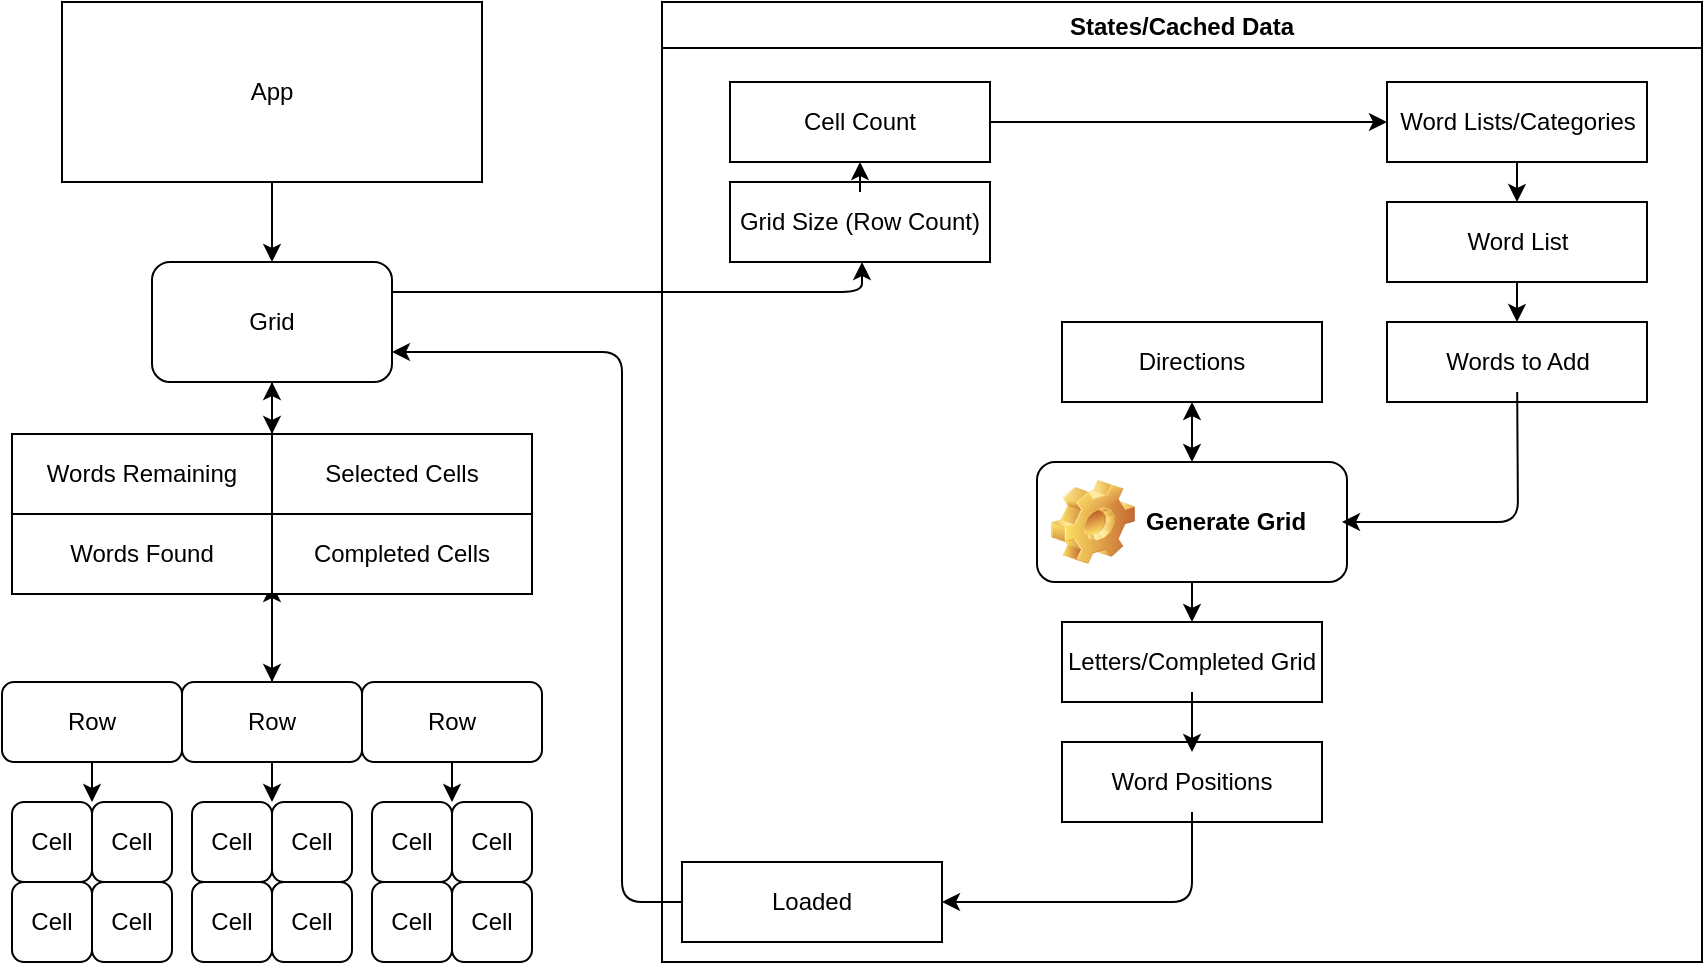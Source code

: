 <mxfile>
    <diagram id="eW81DRvd5MrSKYP45i16" name="Page-1">
        <mxGraphModel dx="1237" dy="677" grid="1" gridSize="10" guides="1" tooltips="1" connect="1" arrows="1" fold="1" page="1" pageScale="1" pageWidth="827" pageHeight="1169" math="0" shadow="0">
            <root>
                <mxCell id="0"/>
                <mxCell id="1" parent="0"/>
                <mxCell id="11" style="edgeStyle=none;html=1;exitX=0.5;exitY=1;exitDx=0;exitDy=0;entryX=0.5;entryY=0;entryDx=0;entryDy=0;" edge="1" parent="1" source="7" target="8">
                    <mxGeometry relative="1" as="geometry"/>
                </mxCell>
                <mxCell id="7" value="App" style="rounded=0;whiteSpace=wrap;html=1;" vertex="1" parent="1">
                    <mxGeometry x="80" y="30" width="210" height="90" as="geometry"/>
                </mxCell>
                <mxCell id="128" style="edgeStyle=none;html=1;exitX=1;exitY=0.25;exitDx=0;exitDy=0;" edge="1" parent="1" source="8">
                    <mxGeometry relative="1" as="geometry">
                        <mxPoint x="480" y="160" as="targetPoint"/>
                        <Array as="points">
                            <mxPoint x="480" y="175"/>
                        </Array>
                    </mxGeometry>
                </mxCell>
                <mxCell id="143" style="edgeStyle=none;html=1;exitX=0.5;exitY=1;exitDx=0;exitDy=0;entryX=1;entryY=0;entryDx=0;entryDy=0;" edge="1" parent="1" source="8" target="93">
                    <mxGeometry relative="1" as="geometry"/>
                </mxCell>
                <mxCell id="8" value="Grid" style="rounded=1;whiteSpace=wrap;html=1;" vertex="1" parent="1">
                    <mxGeometry x="125" y="160" width="120" height="60" as="geometry"/>
                </mxCell>
                <mxCell id="42" style="edgeStyle=none;html=1;exitX=0.5;exitY=1;exitDx=0;exitDy=0;entryX=0;entryY=0;entryDx=0;entryDy=0;" edge="1" parent="1" source="17" target="26">
                    <mxGeometry relative="1" as="geometry"/>
                </mxCell>
                <mxCell id="17" value="Row" style="rounded=1;whiteSpace=wrap;html=1;" vertex="1" parent="1">
                    <mxGeometry x="50" y="370" width="90" height="40" as="geometry"/>
                </mxCell>
                <mxCell id="43" style="edgeStyle=none;html=1;exitX=0.5;exitY=1;exitDx=0;exitDy=0;entryX=0;entryY=0;entryDx=0;entryDy=0;" edge="1" parent="1" source="18" target="30">
                    <mxGeometry relative="1" as="geometry"/>
                </mxCell>
                <mxCell id="145" style="edgeStyle=none;html=1;exitX=0.5;exitY=0;exitDx=0;exitDy=0;entryX=1;entryY=1;entryDx=0;entryDy=0;" edge="1" parent="1" source="18" target="91">
                    <mxGeometry relative="1" as="geometry"/>
                </mxCell>
                <mxCell id="18" value="Row" style="rounded=1;whiteSpace=wrap;html=1;" vertex="1" parent="1">
                    <mxGeometry x="140" y="370" width="90" height="40" as="geometry"/>
                </mxCell>
                <mxCell id="44" style="edgeStyle=none;html=1;exitX=0.5;exitY=1;exitDx=0;exitDy=0;entryX=0;entryY=0;entryDx=0;entryDy=0;" edge="1" parent="1" source="19" target="34">
                    <mxGeometry relative="1" as="geometry"/>
                </mxCell>
                <mxCell id="19" value="Row" style="rounded=1;whiteSpace=wrap;html=1;" vertex="1" parent="1">
                    <mxGeometry x="230" y="370" width="90" height="40" as="geometry"/>
                </mxCell>
                <mxCell id="25" value="Cell" style="rounded=1;whiteSpace=wrap;html=1;" vertex="1" parent="1">
                    <mxGeometry x="55" y="430" width="40" height="40" as="geometry"/>
                </mxCell>
                <mxCell id="26" value="Cell" style="rounded=1;whiteSpace=wrap;html=1;" vertex="1" parent="1">
                    <mxGeometry x="95" y="430" width="40" height="40" as="geometry"/>
                </mxCell>
                <mxCell id="27" value="Cell" style="rounded=1;whiteSpace=wrap;html=1;" vertex="1" parent="1">
                    <mxGeometry x="55" y="470" width="40" height="40" as="geometry"/>
                </mxCell>
                <mxCell id="28" value="Cell" style="rounded=1;whiteSpace=wrap;html=1;" vertex="1" parent="1">
                    <mxGeometry x="95" y="470" width="40" height="40" as="geometry"/>
                </mxCell>
                <mxCell id="29" value="Cell" style="rounded=1;whiteSpace=wrap;html=1;" vertex="1" parent="1">
                    <mxGeometry x="145" y="430" width="40" height="40" as="geometry"/>
                </mxCell>
                <mxCell id="30" value="Cell" style="rounded=1;whiteSpace=wrap;html=1;" vertex="1" parent="1">
                    <mxGeometry x="185" y="430" width="40" height="40" as="geometry"/>
                </mxCell>
                <mxCell id="31" value="Cell" style="rounded=1;whiteSpace=wrap;html=1;" vertex="1" parent="1">
                    <mxGeometry x="145" y="470" width="40" height="40" as="geometry"/>
                </mxCell>
                <mxCell id="32" value="Cell" style="rounded=1;whiteSpace=wrap;html=1;" vertex="1" parent="1">
                    <mxGeometry x="185" y="470" width="40" height="40" as="geometry"/>
                </mxCell>
                <mxCell id="33" value="Cell" style="rounded=1;whiteSpace=wrap;html=1;" vertex="1" parent="1">
                    <mxGeometry x="235" y="430" width="40" height="40" as="geometry"/>
                </mxCell>
                <mxCell id="34" value="Cell" style="rounded=1;whiteSpace=wrap;html=1;" vertex="1" parent="1">
                    <mxGeometry x="275" y="430" width="40" height="40" as="geometry"/>
                </mxCell>
                <mxCell id="35" value="Cell" style="rounded=1;whiteSpace=wrap;html=1;" vertex="1" parent="1">
                    <mxGeometry x="235" y="470" width="40" height="40" as="geometry"/>
                </mxCell>
                <mxCell id="36" value="Cell" style="rounded=1;whiteSpace=wrap;html=1;" vertex="1" parent="1">
                    <mxGeometry x="275" y="470" width="40" height="40" as="geometry"/>
                </mxCell>
                <mxCell id="118" value="States/Cached Data" style="swimlane;" vertex="1" parent="1">
                    <mxGeometry x="380" y="30" width="520" height="480" as="geometry"/>
                </mxCell>
                <mxCell id="86" value="" style="group" vertex="1" connectable="0" parent="118">
                    <mxGeometry x="200" y="310" width="130" height="40" as="geometry"/>
                </mxCell>
                <mxCell id="87" value="" style="rounded=0;whiteSpace=wrap;html=1;" vertex="1" parent="86">
                    <mxGeometry width="130" height="40" as="geometry"/>
                </mxCell>
                <mxCell id="88" value="Letters/Completed Grid" style="text;html=1;strokeColor=none;fillColor=none;align=center;verticalAlign=middle;whiteSpace=wrap;rounded=0;" vertex="1" parent="86">
                    <mxGeometry y="5" width="130" height="30" as="geometry"/>
                </mxCell>
                <mxCell id="115" value="" style="group" vertex="1" connectable="0" parent="118">
                    <mxGeometry x="200" y="370" width="130" height="40" as="geometry"/>
                </mxCell>
                <mxCell id="116" value="" style="rounded=0;whiteSpace=wrap;html=1;" vertex="1" parent="115">
                    <mxGeometry width="130" height="40" as="geometry"/>
                </mxCell>
                <mxCell id="117" value="Word Positions" style="text;html=1;strokeColor=none;fillColor=none;align=center;verticalAlign=middle;whiteSpace=wrap;rounded=0;" vertex="1" parent="115">
                    <mxGeometry y="5" width="130" height="30" as="geometry"/>
                </mxCell>
                <mxCell id="103" value="" style="group" vertex="1" connectable="0" parent="118">
                    <mxGeometry x="10" y="430" width="130" height="40" as="geometry"/>
                </mxCell>
                <mxCell id="104" value="" style="rounded=0;whiteSpace=wrap;html=1;" vertex="1" parent="103">
                    <mxGeometry width="130" height="40" as="geometry"/>
                </mxCell>
                <mxCell id="105" value="Loaded" style="text;html=1;strokeColor=none;fillColor=none;align=center;verticalAlign=middle;whiteSpace=wrap;rounded=0;" vertex="1" parent="103">
                    <mxGeometry y="5" width="130" height="30" as="geometry"/>
                </mxCell>
                <mxCell id="95" value="" style="group" vertex="1" connectable="0" parent="118">
                    <mxGeometry x="34" y="90" width="130" height="40" as="geometry"/>
                </mxCell>
                <mxCell id="96" value="" style="rounded=0;whiteSpace=wrap;html=1;" vertex="1" parent="95">
                    <mxGeometry width="130" height="40" as="geometry"/>
                </mxCell>
                <mxCell id="97" value="Grid Size (Row Count)" style="text;html=1;strokeColor=none;fillColor=none;align=center;verticalAlign=middle;whiteSpace=wrap;rounded=0;" vertex="1" parent="95">
                    <mxGeometry y="5" width="130" height="30" as="geometry"/>
                </mxCell>
                <mxCell id="98" value="" style="group" vertex="1" connectable="0" parent="118">
                    <mxGeometry x="34" y="40" width="130" height="40" as="geometry"/>
                </mxCell>
                <mxCell id="99" value="" style="rounded=0;whiteSpace=wrap;html=1;" vertex="1" parent="98">
                    <mxGeometry width="130" height="40" as="geometry"/>
                </mxCell>
                <mxCell id="100" value="Cell Count" style="text;html=1;strokeColor=none;fillColor=none;align=center;verticalAlign=middle;whiteSpace=wrap;rounded=0;" vertex="1" parent="98">
                    <mxGeometry y="5" width="130" height="30" as="geometry"/>
                </mxCell>
                <mxCell id="126" style="edgeStyle=none;html=1;exitX=0.5;exitY=1;exitDx=0;exitDy=0;entryX=1;entryY=0.5;entryDx=0;entryDy=0;" edge="1" parent="118" source="117" target="105">
                    <mxGeometry relative="1" as="geometry">
                        <Array as="points">
                            <mxPoint x="265" y="450"/>
                        </Array>
                    </mxGeometry>
                </mxCell>
                <mxCell id="71" value="" style="group" vertex="1" connectable="0" parent="118">
                    <mxGeometry x="362.5" y="40" width="130" height="40" as="geometry"/>
                </mxCell>
                <mxCell id="69" value="" style="rounded=0;whiteSpace=wrap;html=1;" vertex="1" parent="71">
                    <mxGeometry width="130" height="40" as="geometry"/>
                </mxCell>
                <mxCell id="70" value="Word Lists/Categories" style="text;html=1;strokeColor=none;fillColor=none;align=center;verticalAlign=middle;whiteSpace=wrap;rounded=0;" vertex="1" parent="71">
                    <mxGeometry y="5" width="130" height="30" as="geometry"/>
                </mxCell>
                <mxCell id="75" value="" style="group" vertex="1" connectable="0" parent="118">
                    <mxGeometry x="362.5" y="100" width="130" height="40" as="geometry"/>
                </mxCell>
                <mxCell id="76" value="" style="rounded=0;whiteSpace=wrap;html=1;" vertex="1" parent="75">
                    <mxGeometry width="130" height="40" as="geometry"/>
                </mxCell>
                <mxCell id="77" value="Word List" style="text;html=1;strokeColor=none;fillColor=none;align=center;verticalAlign=middle;whiteSpace=wrap;rounded=0;" vertex="1" parent="75">
                    <mxGeometry y="5" width="130" height="30" as="geometry"/>
                </mxCell>
                <mxCell id="78" value="" style="group" vertex="1" connectable="0" parent="118">
                    <mxGeometry x="362.5" y="160" width="130" height="40" as="geometry"/>
                </mxCell>
                <mxCell id="79" value="" style="rounded=0;whiteSpace=wrap;html=1;" vertex="1" parent="78">
                    <mxGeometry width="130" height="40" as="geometry"/>
                </mxCell>
                <mxCell id="80" value="Words to Add" style="text;html=1;strokeColor=none;fillColor=none;align=center;verticalAlign=middle;whiteSpace=wrap;rounded=0;" vertex="1" parent="78">
                    <mxGeometry y="5" width="130" height="30" as="geometry"/>
                </mxCell>
                <mxCell id="82" style="edgeStyle=none;html=1;exitX=0.5;exitY=1;exitDx=0;exitDy=0;entryX=0.5;entryY=0;entryDx=0;entryDy=0;" edge="1" parent="118" source="76" target="79">
                    <mxGeometry relative="1" as="geometry"/>
                </mxCell>
                <mxCell id="85" style="edgeStyle=none;html=1;exitX=0.5;exitY=1;exitDx=0;exitDy=0;" edge="1" parent="118" source="69">
                    <mxGeometry relative="1" as="geometry">
                        <mxPoint x="427.5" y="100" as="targetPoint"/>
                    </mxGeometry>
                </mxCell>
                <mxCell id="133" style="edgeStyle=none;html=1;exitX=0.5;exitY=1;exitDx=0;exitDy=0;entryX=0.5;entryY=0;entryDx=0;entryDy=0;" edge="1" parent="118" source="120" target="87">
                    <mxGeometry relative="1" as="geometry"/>
                </mxCell>
                <mxCell id="120" value="Generate Grid" style="label;whiteSpace=wrap;html=1;image=img/clipart/Gear_128x128.png" vertex="1" parent="118">
                    <mxGeometry x="187.5" y="230" width="155" height="60" as="geometry"/>
                </mxCell>
                <mxCell id="121" style="edgeStyle=none;html=1;" edge="1" parent="118" source="80">
                    <mxGeometry relative="1" as="geometry">
                        <mxPoint x="340" y="260" as="targetPoint"/>
                        <Array as="points">
                            <mxPoint x="428" y="260"/>
                        </Array>
                    </mxGeometry>
                </mxCell>
                <mxCell id="130" value="" style="edgeStyle=none;html=1;" edge="1" parent="118" source="88" target="117">
                    <mxGeometry relative="1" as="geometry"/>
                </mxCell>
                <mxCell id="131" style="edgeStyle=none;html=1;exitX=0.5;exitY=0;exitDx=0;exitDy=0;entryX=0.5;entryY=1;entryDx=0;entryDy=0;" edge="1" parent="118" source="97" target="99">
                    <mxGeometry relative="1" as="geometry"/>
                </mxCell>
                <mxCell id="132" style="edgeStyle=none;html=1;exitX=1;exitY=0.5;exitDx=0;exitDy=0;entryX=0;entryY=0.5;entryDx=0;entryDy=0;" edge="1" parent="118" source="100" target="70">
                    <mxGeometry relative="1" as="geometry"/>
                </mxCell>
                <mxCell id="112" value="" style="group" vertex="1" connectable="0" parent="118">
                    <mxGeometry x="200" y="160" width="130" height="40" as="geometry"/>
                </mxCell>
                <mxCell id="113" value="" style="rounded=0;whiteSpace=wrap;html=1;" vertex="1" parent="112">
                    <mxGeometry width="130" height="40" as="geometry"/>
                </mxCell>
                <mxCell id="114" value="Directions" style="text;html=1;strokeColor=none;fillColor=none;align=center;verticalAlign=middle;whiteSpace=wrap;rounded=0;" vertex="1" parent="112">
                    <mxGeometry y="5" width="130" height="30" as="geometry"/>
                </mxCell>
                <mxCell id="134" value="" style="endArrow=classic;startArrow=classic;html=1;entryX=0.5;entryY=1;entryDx=0;entryDy=0;exitX=0.5;exitY=0;exitDx=0;exitDy=0;" edge="1" parent="118" source="120" target="113">
                    <mxGeometry width="50" height="50" relative="1" as="geometry">
                        <mxPoint x="210" y="320" as="sourcePoint"/>
                        <mxPoint x="260" y="270" as="targetPoint"/>
                    </mxGeometry>
                </mxCell>
                <mxCell id="106" value="" style="group" vertex="1" connectable="0" parent="1">
                    <mxGeometry x="185" y="246" width="130" height="40" as="geometry"/>
                </mxCell>
                <mxCell id="107" value="" style="rounded=0;whiteSpace=wrap;html=1;" vertex="1" parent="106">
                    <mxGeometry width="130" height="40" as="geometry"/>
                </mxCell>
                <mxCell id="108" value="Selected Cells" style="text;html=1;strokeColor=none;fillColor=none;align=center;verticalAlign=middle;whiteSpace=wrap;rounded=0;" vertex="1" parent="106">
                    <mxGeometry y="5" width="130" height="30" as="geometry"/>
                </mxCell>
                <mxCell id="109" value="" style="group" vertex="1" connectable="0" parent="1">
                    <mxGeometry x="185" y="286" width="130" height="40" as="geometry"/>
                </mxCell>
                <mxCell id="110" value="" style="rounded=0;whiteSpace=wrap;html=1;" vertex="1" parent="109">
                    <mxGeometry width="130" height="40" as="geometry"/>
                </mxCell>
                <mxCell id="111" value="Completed Cells" style="text;html=1;strokeColor=none;fillColor=none;align=center;verticalAlign=middle;whiteSpace=wrap;rounded=0;" vertex="1" parent="109">
                    <mxGeometry y="5" width="130" height="30" as="geometry"/>
                </mxCell>
                <mxCell id="92" value="" style="group" vertex="1" connectable="0" parent="1">
                    <mxGeometry x="55" y="246" width="130" height="40" as="geometry"/>
                </mxCell>
                <mxCell id="93" value="" style="rounded=0;whiteSpace=wrap;html=1;" vertex="1" parent="92">
                    <mxGeometry width="130" height="40" as="geometry"/>
                </mxCell>
                <mxCell id="94" value="Words Remaining" style="text;html=1;strokeColor=none;fillColor=none;align=center;verticalAlign=middle;whiteSpace=wrap;rounded=0;" vertex="1" parent="92">
                    <mxGeometry y="5" width="130" height="30" as="geometry"/>
                </mxCell>
                <mxCell id="89" value="" style="group" vertex="1" connectable="0" parent="1">
                    <mxGeometry x="55" y="286" width="130" height="40" as="geometry"/>
                </mxCell>
                <mxCell id="90" value="" style="rounded=0;whiteSpace=wrap;html=1;" vertex="1" parent="89">
                    <mxGeometry width="130" height="40" as="geometry"/>
                </mxCell>
                <mxCell id="91" value="Words Found" style="text;html=1;strokeColor=none;fillColor=none;align=center;verticalAlign=middle;whiteSpace=wrap;rounded=0;" vertex="1" parent="89">
                    <mxGeometry y="5" width="130" height="30" as="geometry"/>
                </mxCell>
                <mxCell id="127" style="edgeStyle=none;html=1;exitX=0;exitY=0.5;exitDx=0;exitDy=0;entryX=1;entryY=0.75;entryDx=0;entryDy=0;" edge="1" parent="1" source="105" target="8">
                    <mxGeometry relative="1" as="geometry">
                        <Array as="points">
                            <mxPoint x="360" y="480"/>
                            <mxPoint x="360" y="205"/>
                        </Array>
                    </mxGeometry>
                </mxCell>
                <mxCell id="144" style="edgeStyle=none;html=1;exitX=1;exitY=1;exitDx=0;exitDy=0;entryX=0.5;entryY=0;entryDx=0;entryDy=0;" edge="1" parent="1" source="90" target="18">
                    <mxGeometry relative="1" as="geometry"/>
                </mxCell>
                <mxCell id="146" style="edgeStyle=none;html=1;exitX=1;exitY=0;exitDx=0;exitDy=0;entryX=0.5;entryY=1;entryDx=0;entryDy=0;" edge="1" parent="1" source="93" target="8">
                    <mxGeometry relative="1" as="geometry"/>
                </mxCell>
            </root>
        </mxGraphModel>
    </diagram>
</mxfile>